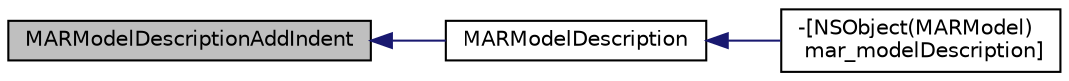 digraph "MARModelDescriptionAddIndent"
{
  edge [fontname="Helvetica",fontsize="10",labelfontname="Helvetica",labelfontsize="10"];
  node [fontname="Helvetica",fontsize="10",shape=record];
  rankdir="LR";
  Node24 [label="MARModelDescriptionAddIndent",height=0.2,width=0.4,color="black", fillcolor="grey75", style="filled", fontcolor="black"];
  Node24 -> Node25 [dir="back",color="midnightblue",fontsize="10",style="solid"];
  Node25 [label="MARModelDescription",height=0.2,width=0.4,color="black", fillcolor="white", style="filled",URL="$_n_s_object_09_m_a_r_model_8m.html#a9f2106b18b7763c0850d4782999cf25d",tooltip="Generaate a description string "];
  Node25 -> Node26 [dir="back",color="midnightblue",fontsize="10",style="solid"];
  Node26 [label="-[NSObject(MARModel)\l mar_modelDescription]",height=0.2,width=0.4,color="black", fillcolor="white", style="filled",URL="$category_n_s_object_07_m_a_r_model_08.html#a0cf32b800bc93bfcf4592b1115e4645e"];
}
